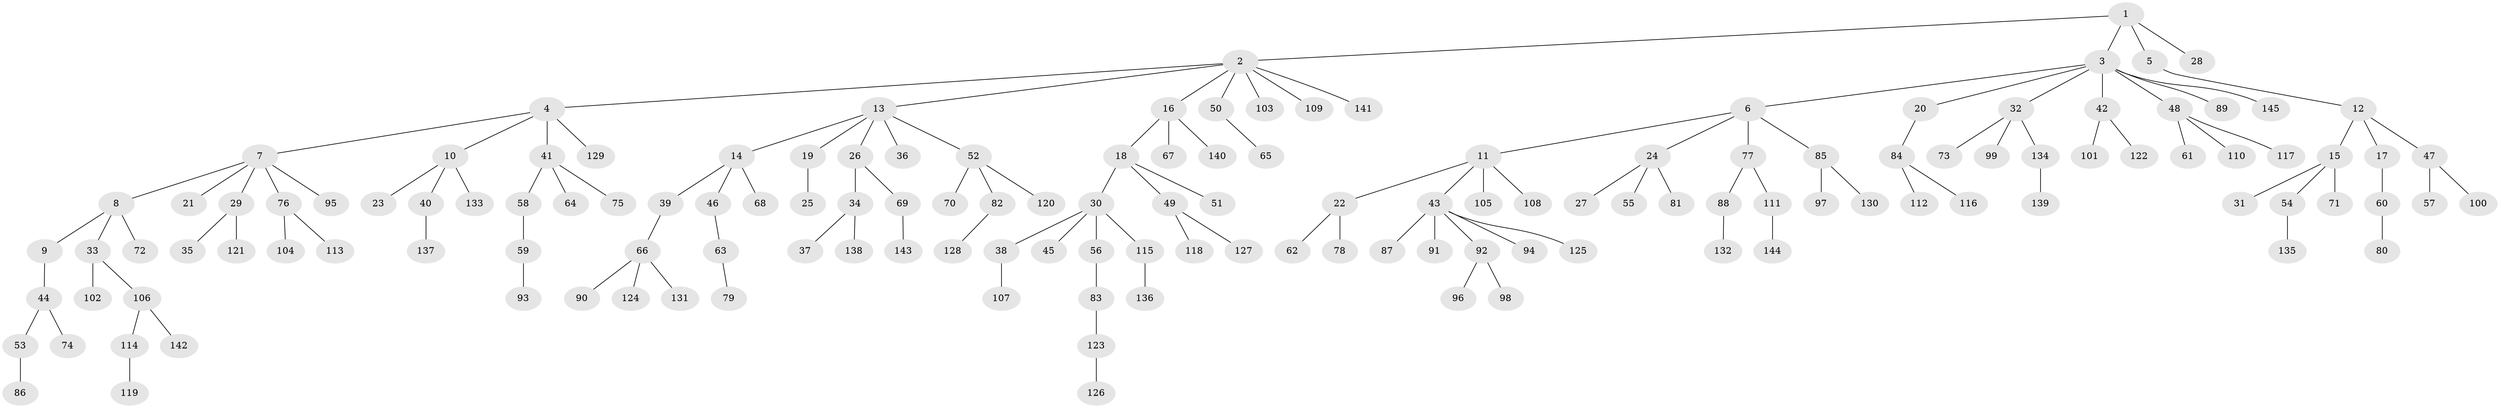 // coarse degree distribution, {2: 0.2191780821917808, 3: 0.1232876712328767, 4: 0.0547945205479452, 1: 0.5342465753424658, 7: 0.0273972602739726, 5: 0.0273972602739726, 6: 0.0136986301369863}
// Generated by graph-tools (version 1.1) at 2025/37/03/04/25 23:37:25]
// undirected, 145 vertices, 144 edges
graph export_dot {
  node [color=gray90,style=filled];
  1;
  2;
  3;
  4;
  5;
  6;
  7;
  8;
  9;
  10;
  11;
  12;
  13;
  14;
  15;
  16;
  17;
  18;
  19;
  20;
  21;
  22;
  23;
  24;
  25;
  26;
  27;
  28;
  29;
  30;
  31;
  32;
  33;
  34;
  35;
  36;
  37;
  38;
  39;
  40;
  41;
  42;
  43;
  44;
  45;
  46;
  47;
  48;
  49;
  50;
  51;
  52;
  53;
  54;
  55;
  56;
  57;
  58;
  59;
  60;
  61;
  62;
  63;
  64;
  65;
  66;
  67;
  68;
  69;
  70;
  71;
  72;
  73;
  74;
  75;
  76;
  77;
  78;
  79;
  80;
  81;
  82;
  83;
  84;
  85;
  86;
  87;
  88;
  89;
  90;
  91;
  92;
  93;
  94;
  95;
  96;
  97;
  98;
  99;
  100;
  101;
  102;
  103;
  104;
  105;
  106;
  107;
  108;
  109;
  110;
  111;
  112;
  113;
  114;
  115;
  116;
  117;
  118;
  119;
  120;
  121;
  122;
  123;
  124;
  125;
  126;
  127;
  128;
  129;
  130;
  131;
  132;
  133;
  134;
  135;
  136;
  137;
  138;
  139;
  140;
  141;
  142;
  143;
  144;
  145;
  1 -- 2;
  1 -- 3;
  1 -- 5;
  1 -- 28;
  2 -- 4;
  2 -- 13;
  2 -- 16;
  2 -- 50;
  2 -- 103;
  2 -- 109;
  2 -- 141;
  3 -- 6;
  3 -- 20;
  3 -- 32;
  3 -- 42;
  3 -- 48;
  3 -- 89;
  3 -- 145;
  4 -- 7;
  4 -- 10;
  4 -- 41;
  4 -- 129;
  5 -- 12;
  6 -- 11;
  6 -- 24;
  6 -- 77;
  6 -- 85;
  7 -- 8;
  7 -- 21;
  7 -- 29;
  7 -- 76;
  7 -- 95;
  8 -- 9;
  8 -- 33;
  8 -- 72;
  9 -- 44;
  10 -- 23;
  10 -- 40;
  10 -- 133;
  11 -- 22;
  11 -- 43;
  11 -- 105;
  11 -- 108;
  12 -- 15;
  12 -- 17;
  12 -- 47;
  13 -- 14;
  13 -- 19;
  13 -- 26;
  13 -- 36;
  13 -- 52;
  14 -- 39;
  14 -- 46;
  14 -- 68;
  15 -- 31;
  15 -- 54;
  15 -- 71;
  16 -- 18;
  16 -- 67;
  16 -- 140;
  17 -- 60;
  18 -- 30;
  18 -- 49;
  18 -- 51;
  19 -- 25;
  20 -- 84;
  22 -- 62;
  22 -- 78;
  24 -- 27;
  24 -- 55;
  24 -- 81;
  26 -- 34;
  26 -- 69;
  29 -- 35;
  29 -- 121;
  30 -- 38;
  30 -- 45;
  30 -- 56;
  30 -- 115;
  32 -- 73;
  32 -- 99;
  32 -- 134;
  33 -- 102;
  33 -- 106;
  34 -- 37;
  34 -- 138;
  38 -- 107;
  39 -- 66;
  40 -- 137;
  41 -- 58;
  41 -- 64;
  41 -- 75;
  42 -- 101;
  42 -- 122;
  43 -- 87;
  43 -- 91;
  43 -- 92;
  43 -- 94;
  43 -- 125;
  44 -- 53;
  44 -- 74;
  46 -- 63;
  47 -- 57;
  47 -- 100;
  48 -- 61;
  48 -- 110;
  48 -- 117;
  49 -- 118;
  49 -- 127;
  50 -- 65;
  52 -- 70;
  52 -- 82;
  52 -- 120;
  53 -- 86;
  54 -- 135;
  56 -- 83;
  58 -- 59;
  59 -- 93;
  60 -- 80;
  63 -- 79;
  66 -- 90;
  66 -- 124;
  66 -- 131;
  69 -- 143;
  76 -- 104;
  76 -- 113;
  77 -- 88;
  77 -- 111;
  82 -- 128;
  83 -- 123;
  84 -- 112;
  84 -- 116;
  85 -- 97;
  85 -- 130;
  88 -- 132;
  92 -- 96;
  92 -- 98;
  106 -- 114;
  106 -- 142;
  111 -- 144;
  114 -- 119;
  115 -- 136;
  123 -- 126;
  134 -- 139;
}
